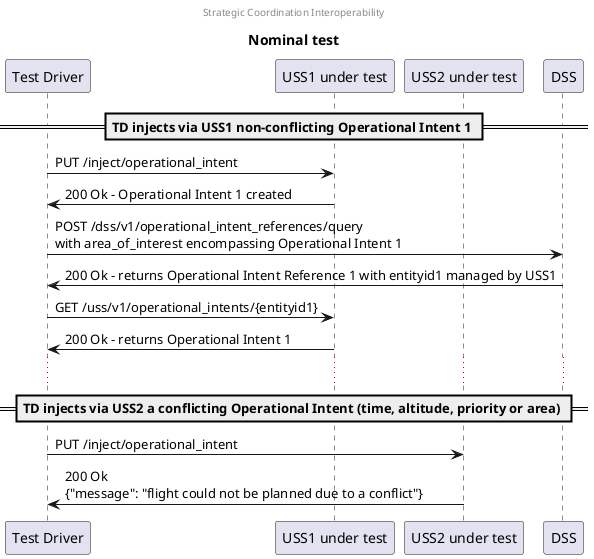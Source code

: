 @startuml
center header Strategic Coordination Interoperability
title Nominal test

participant "Test Driver" as TD
participant "USS1 under test" as USS1
participant "USS2 under test" as USS2
participant "DSS"

== TD injects via USS1 non-conflicting Operational Intent 1 ==

TD -> USS1: PUT /inject/operational_intent
TD <- USS1: 200 Ok - Operational Intent 1 created

TD -> DSS: POST /dss/v1/operational_intent_references/query\nwith area_of_interest encompassing Operational Intent 1
TD <- DSS: 200 Ok - returns Operational Intent Reference 1 with entityid1 managed by USS1

TD -> USS1: GET /uss/v1/operational_intents/{entityid1}
TD <- USS1: 200 Ok - returns Operational Intent 1

...

== TD injects via USS2 a conflicting Operational Intent (time, altitude, priority or area) ==

TD -> USS2: PUT /inject/operational_intent
TD <- USS2: 200 Ok\n{"message": "flight could not be planned due to a conflict"}

@enduml
